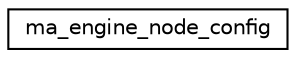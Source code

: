 digraph "Graphical Class Hierarchy"
{
 // LATEX_PDF_SIZE
  edge [fontname="Helvetica",fontsize="10",labelfontname="Helvetica",labelfontsize="10"];
  node [fontname="Helvetica",fontsize="10",shape=record];
  rankdir="LR";
  Node0 [label="ma_engine_node_config",height=0.2,width=0.4,color="black", fillcolor="white", style="filled",URL="$structma__engine__node__config.html",tooltip=" "];
}
